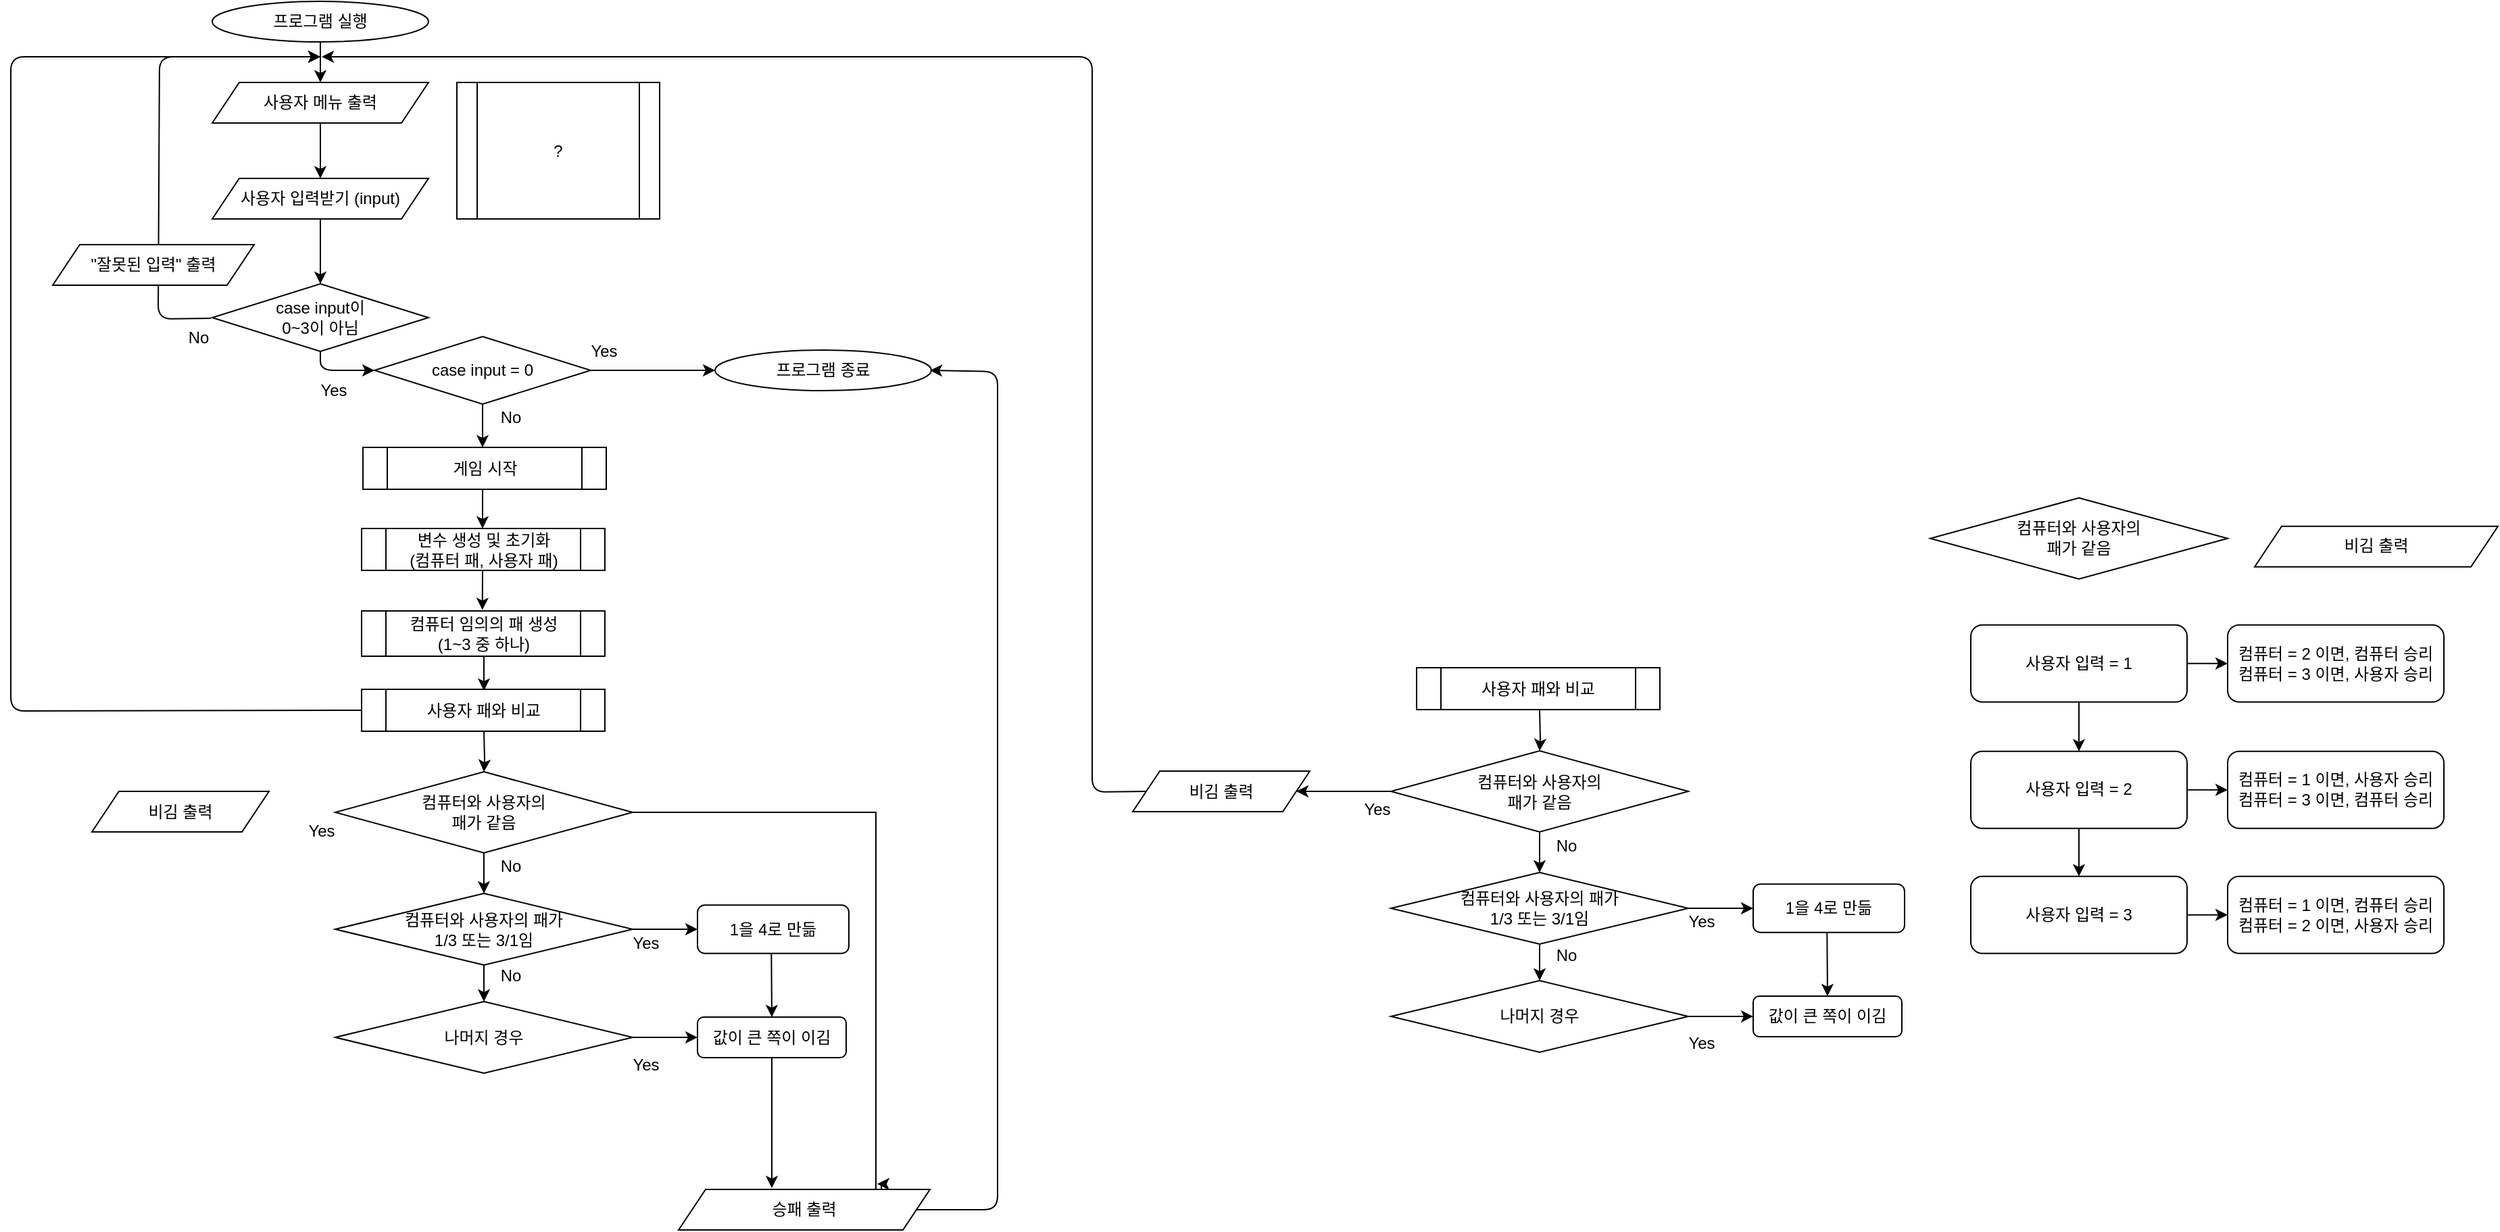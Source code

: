 <mxfile version="15.4.2" type="github">
  <diagram id="C5RBs43oDa-KdzZeNtuy" name="Page-1">
    <mxGraphModel dx="1666" dy="712" grid="1" gridSize="10" guides="1" tooltips="1" connect="1" arrows="1" fold="1" page="1" pageScale="1" pageWidth="827" pageHeight="1169" math="0" shadow="0">
      <root>
        <mxCell id="WIyWlLk6GJQsqaUBKTNV-0" />
        <mxCell id="WIyWlLk6GJQsqaUBKTNV-1" parent="WIyWlLk6GJQsqaUBKTNV-0" />
        <mxCell id="wrmkeq0CH1wcc1o3O_WX-75" value="" style="edgeStyle=orthogonalEdgeStyle;rounded=0;orthogonalLoop=1;jettySize=auto;html=1;" parent="WIyWlLk6GJQsqaUBKTNV-1" source="wrmkeq0CH1wcc1o3O_WX-0" target="wrmkeq0CH1wcc1o3O_WX-74" edge="1">
          <mxGeometry relative="1" as="geometry" />
        </mxCell>
        <mxCell id="wrmkeq0CH1wcc1o3O_WX-0" value="프로그램 실행" style="ellipse;whiteSpace=wrap;html=1;" parent="WIyWlLk6GJQsqaUBKTNV-1" vertex="1">
          <mxGeometry x="189" y="39" width="160" height="30" as="geometry" />
        </mxCell>
        <mxCell id="wrmkeq0CH1wcc1o3O_WX-3" value="&lt;font style=&quot;font-size: 12px&quot;&gt;case input이 &lt;br&gt;0~3이 아님&lt;br&gt;&lt;/font&gt;" style="rhombus;whiteSpace=wrap;html=1;" parent="WIyWlLk6GJQsqaUBKTNV-1" vertex="1">
          <mxGeometry x="189" y="248" width="160" height="50" as="geometry" />
        </mxCell>
        <mxCell id="wrmkeq0CH1wcc1o3O_WX-5" value="" style="endArrow=classic;html=1;" parent="WIyWlLk6GJQsqaUBKTNV-1" edge="1">
          <mxGeometry width="50" height="50" relative="1" as="geometry">
            <mxPoint x="188" y="273.5" as="sourcePoint" />
            <mxPoint x="269" y="80" as="targetPoint" />
            <Array as="points">
              <mxPoint x="149" y="274" />
              <mxPoint x="150" y="80" />
            </Array>
          </mxGeometry>
        </mxCell>
        <mxCell id="wrmkeq0CH1wcc1o3O_WX-12" value="" style="endArrow=classic;html=1;exitX=0.5;exitY=1;exitDx=0;exitDy=0;entryX=0;entryY=0.5;entryDx=0;entryDy=0;" parent="WIyWlLk6GJQsqaUBKTNV-1" source="wrmkeq0CH1wcc1o3O_WX-3" target="wrmkeq0CH1wcc1o3O_WX-44" edge="1">
          <mxGeometry width="50" height="50" relative="1" as="geometry">
            <mxPoint x="549" y="228" as="sourcePoint" />
            <mxPoint x="549" y="255" as="targetPoint" />
            <Array as="points">
              <mxPoint x="269" y="312" />
            </Array>
          </mxGeometry>
        </mxCell>
        <mxCell id="wrmkeq0CH1wcc1o3O_WX-13" value="" style="endArrow=classic;html=1;exitX=0.5;exitY=1;exitDx=0;exitDy=0;entryX=0.5;entryY=0;entryDx=0;entryDy=0;" parent="WIyWlLk6GJQsqaUBKTNV-1" edge="1">
          <mxGeometry width="50" height="50" relative="1" as="geometry">
            <mxPoint x="389.0" y="336" as="sourcePoint" />
            <mxPoint x="389" y="369" as="targetPoint" />
            <Array as="points" />
          </mxGeometry>
        </mxCell>
        <mxCell id="wrmkeq0CH1wcc1o3O_WX-27" value="No" style="text;html=1;strokeColor=none;fillColor=none;align=center;verticalAlign=middle;whiteSpace=wrap;rounded=0;" parent="WIyWlLk6GJQsqaUBKTNV-1" vertex="1">
          <mxGeometry x="159" y="278" width="40" height="20" as="geometry" />
        </mxCell>
        <mxCell id="wrmkeq0CH1wcc1o3O_WX-34" value="Yes" style="text;html=1;strokeColor=none;fillColor=none;align=center;verticalAlign=middle;whiteSpace=wrap;rounded=0;" parent="WIyWlLk6GJQsqaUBKTNV-1" vertex="1">
          <mxGeometry x="259" y="317" width="40" height="20" as="geometry" />
        </mxCell>
        <mxCell id="wrmkeq0CH1wcc1o3O_WX-35" value="Yes" style="text;html=1;strokeColor=none;fillColor=none;align=center;verticalAlign=middle;whiteSpace=wrap;rounded=0;" parent="WIyWlLk6GJQsqaUBKTNV-1" vertex="1">
          <mxGeometry x="459" y="288" width="40" height="20" as="geometry" />
        </mxCell>
        <mxCell id="wrmkeq0CH1wcc1o3O_WX-44" value="case input = 0" style="rhombus;whiteSpace=wrap;html=1;" parent="WIyWlLk6GJQsqaUBKTNV-1" vertex="1">
          <mxGeometry x="309" y="287" width="160" height="50" as="geometry" />
        </mxCell>
        <mxCell id="wrmkeq0CH1wcc1o3O_WX-49" value="No" style="text;html=1;strokeColor=none;fillColor=none;align=center;verticalAlign=middle;whiteSpace=wrap;rounded=0;" parent="WIyWlLk6GJQsqaUBKTNV-1" vertex="1">
          <mxGeometry x="390" y="337" width="40" height="20" as="geometry" />
        </mxCell>
        <mxCell id="wrmkeq0CH1wcc1o3O_WX-50" value="" style="endArrow=classic;html=1;exitX=1;exitY=0.5;exitDx=0;exitDy=0;entryX=0;entryY=0.5;entryDx=0;entryDy=0;" parent="WIyWlLk6GJQsqaUBKTNV-1" edge="1" target="wrmkeq0CH1wcc1o3O_WX-53">
          <mxGeometry width="50" height="50" relative="1" as="geometry">
            <mxPoint x="469" y="312" as="sourcePoint" />
            <mxPoint x="699" y="312" as="targetPoint" />
            <Array as="points">
              <mxPoint x="509" y="312" />
            </Array>
          </mxGeometry>
        </mxCell>
        <mxCell id="wrmkeq0CH1wcc1o3O_WX-53" value="프로그램 종료" style="ellipse;whiteSpace=wrap;html=1;" parent="WIyWlLk6GJQsqaUBKTNV-1" vertex="1">
          <mxGeometry x="561" y="297" width="160" height="30" as="geometry" />
        </mxCell>
        <mxCell id="9fOu5umkdslqVChfXTIq-0" value="" style="edgeStyle=orthogonalEdgeStyle;rounded=0;orthogonalLoop=1;jettySize=auto;html=1;" edge="1" parent="WIyWlLk6GJQsqaUBKTNV-1" target="wrmkeq0CH1wcc1o3O_WX-96">
          <mxGeometry relative="1" as="geometry">
            <mxPoint x="390" y="579" as="sourcePoint" />
          </mxGeometry>
        </mxCell>
        <mxCell id="wrmkeq0CH1wcc1o3O_WX-60" value="" style="endArrow=classic;html=1;exitX=0;exitY=0.5;exitDx=0;exitDy=0;" parent="WIyWlLk6GJQsqaUBKTNV-1" source="9fOu5umkdslqVChfXTIq-45" edge="1">
          <mxGeometry width="50" height="50" relative="1" as="geometry">
            <mxPoint x="509" y="681" as="sourcePoint" />
            <mxPoint x="269" y="80" as="targetPoint" />
            <Array as="points">
              <mxPoint x="40" y="564" />
              <mxPoint x="40" y="388" />
              <mxPoint x="40" y="80" />
              <mxPoint x="180" y="80" />
            </Array>
          </mxGeometry>
        </mxCell>
        <mxCell id="wrmkeq0CH1wcc1o3O_WX-63" value="Yes" style="text;html=1;strokeColor=none;fillColor=none;align=center;verticalAlign=middle;whiteSpace=wrap;rounded=0;" parent="WIyWlLk6GJQsqaUBKTNV-1" vertex="1">
          <mxGeometry x="250" y="642" width="40" height="21" as="geometry" />
        </mxCell>
        <mxCell id="9fOu5umkdslqVChfXTIq-42" value="" style="edgeStyle=orthogonalEdgeStyle;rounded=0;orthogonalLoop=1;jettySize=auto;html=1;entryX=0.493;entryY=-0.006;entryDx=0;entryDy=0;entryPerimeter=0;" edge="1" parent="WIyWlLk6GJQsqaUBKTNV-1">
          <mxGeometry relative="1" as="geometry">
            <mxPoint x="389" y="459" as="sourcePoint" />
            <mxPoint x="388.88" y="489.296" as="targetPoint" />
          </mxGeometry>
        </mxCell>
        <mxCell id="9fOu5umkdslqVChfXTIq-39" value="" style="edgeStyle=orthogonalEdgeStyle;rounded=0;orthogonalLoop=1;jettySize=auto;html=1;" edge="1" parent="WIyWlLk6GJQsqaUBKTNV-1" source="wrmkeq0CH1wcc1o3O_WX-74" target="9fOu5umkdslqVChfXTIq-10">
          <mxGeometry relative="1" as="geometry" />
        </mxCell>
        <mxCell id="wrmkeq0CH1wcc1o3O_WX-74" value="사용자 메뉴 출력" style="shape=parallelogram;perimeter=parallelogramPerimeter;whiteSpace=wrap;html=1;fixedSize=1;" parent="WIyWlLk6GJQsqaUBKTNV-1" vertex="1">
          <mxGeometry x="189" y="99" width="160" height="30" as="geometry" />
        </mxCell>
        <mxCell id="wrmkeq0CH1wcc1o3O_WX-92" value="" style="endArrow=classic;html=1;exitX=1;exitY=0.5;exitDx=0;exitDy=0;" parent="WIyWlLk6GJQsqaUBKTNV-1" source="9fOu5umkdslqVChfXTIq-11" edge="1">
          <mxGeometry width="50" height="50" relative="1" as="geometry">
            <mxPoint x="710" y="948" as="sourcePoint" />
            <mxPoint x="720" y="312" as="targetPoint" />
            <Array as="points">
              <mxPoint x="770" y="933" />
              <mxPoint x="770" y="313" />
            </Array>
          </mxGeometry>
        </mxCell>
        <mxCell id="wrmkeq0CH1wcc1o3O_WX-94" value="" style="endArrow=classic;html=1;exitX=0.488;exitY=0.996;exitDx=0;exitDy=0;entryX=0.5;entryY=0;entryDx=0;entryDy=0;exitPerimeter=0;" parent="WIyWlLk6GJQsqaUBKTNV-1" source="9fOu5umkdslqVChfXTIq-30" edge="1" target="9fOu5umkdslqVChfXTIq-8">
          <mxGeometry width="50" height="50" relative="1" as="geometry">
            <mxPoint x="658.0" y="727" as="sourcePoint" />
            <mxPoint x="690" y="917" as="targetPoint" />
            <Array as="points" />
          </mxGeometry>
        </mxCell>
        <mxCell id="9fOu5umkdslqVChfXTIq-2" value="" style="edgeStyle=orthogonalEdgeStyle;rounded=0;orthogonalLoop=1;jettySize=auto;html=1;" edge="1" parent="WIyWlLk6GJQsqaUBKTNV-1" source="wrmkeq0CH1wcc1o3O_WX-96" target="9fOu5umkdslqVChfXTIq-1">
          <mxGeometry relative="1" as="geometry" />
        </mxCell>
        <mxCell id="9fOu5umkdslqVChfXTIq-74" value="" style="edgeStyle=orthogonalEdgeStyle;rounded=0;orthogonalLoop=1;jettySize=auto;html=1;entryX=0.79;entryY=-0.133;entryDx=0;entryDy=0;entryPerimeter=0;" edge="1" parent="WIyWlLk6GJQsqaUBKTNV-1" source="wrmkeq0CH1wcc1o3O_WX-96" target="9fOu5umkdslqVChfXTIq-11">
          <mxGeometry relative="1" as="geometry">
            <mxPoint x="630" y="639" as="targetPoint" />
            <Array as="points">
              <mxPoint x="680" y="639" />
              <mxPoint x="680" y="918" />
              <mxPoint x="684" y="918" />
              <mxPoint x="684" y="914" />
            </Array>
          </mxGeometry>
        </mxCell>
        <mxCell id="wrmkeq0CH1wcc1o3O_WX-96" value="컴퓨터와 사용자의&lt;br&gt;패가 같음" style="rhombus;whiteSpace=wrap;html=1;" parent="WIyWlLk6GJQsqaUBKTNV-1" vertex="1">
          <mxGeometry x="280" y="609" width="220" height="60" as="geometry" />
        </mxCell>
        <mxCell id="wrmkeq0CH1wcc1o3O_WX-98" value="" style="endArrow=classic;html=1;exitX=0.5;exitY=1;exitDx=0;exitDy=0;entryX=0.5;entryY=0;entryDx=0;entryDy=0;" parent="WIyWlLk6GJQsqaUBKTNV-1" edge="1">
          <mxGeometry width="50" height="50" relative="1" as="geometry">
            <mxPoint x="389" y="399" as="sourcePoint" />
            <mxPoint x="389" y="429" as="targetPoint" />
            <Array as="points" />
          </mxGeometry>
        </mxCell>
        <mxCell id="wrmkeq0CH1wcc1o3O_WX-101" value="" style="endArrow=classic;html=1;exitX=0.5;exitY=1;exitDx=0;exitDy=0;entryX=0.5;entryY=0;entryDx=0;entryDy=0;" parent="WIyWlLk6GJQsqaUBKTNV-1" edge="1">
          <mxGeometry width="50" height="50" relative="1" as="geometry">
            <mxPoint x="390" y="523.5" as="sourcePoint" />
            <mxPoint x="390" y="549" as="targetPoint" />
            <Array as="points" />
          </mxGeometry>
        </mxCell>
        <mxCell id="9fOu5umkdslqVChfXTIq-5" value="" style="edgeStyle=orthogonalEdgeStyle;rounded=0;orthogonalLoop=1;jettySize=auto;html=1;entryX=0;entryY=0.5;entryDx=0;entryDy=0;exitX=1;exitY=0.5;exitDx=0;exitDy=0;" edge="1" parent="WIyWlLk6GJQsqaUBKTNV-1" source="9fOu5umkdslqVChfXTIq-1" target="9fOu5umkdslqVChfXTIq-30">
          <mxGeometry relative="1" as="geometry">
            <mxPoint x="539" y="727" as="targetPoint" />
            <Array as="points">
              <mxPoint x="510" y="726" />
              <mxPoint x="510" y="726" />
            </Array>
          </mxGeometry>
        </mxCell>
        <mxCell id="9fOu5umkdslqVChfXTIq-1" value="컴퓨터와 사용자의 패가 &lt;br&gt;1/3 또는 3/1임" style="rhombus;whiteSpace=wrap;html=1;" vertex="1" parent="WIyWlLk6GJQsqaUBKTNV-1">
          <mxGeometry x="280" y="699" width="220" height="53" as="geometry" />
        </mxCell>
        <mxCell id="9fOu5umkdslqVChfXTIq-3" value="No" style="text;html=1;strokeColor=none;fillColor=none;align=center;verticalAlign=middle;whiteSpace=wrap;rounded=0;" vertex="1" parent="WIyWlLk6GJQsqaUBKTNV-1">
          <mxGeometry x="390" y="669" width="40" height="20" as="geometry" />
        </mxCell>
        <mxCell id="9fOu5umkdslqVChfXTIq-8" value="값이 큰 쪽이 이김" style="rounded=1;whiteSpace=wrap;html=1;" vertex="1" parent="WIyWlLk6GJQsqaUBKTNV-1">
          <mxGeometry x="548" y="790.5" width="110" height="30" as="geometry" />
        </mxCell>
        <mxCell id="9fOu5umkdslqVChfXTIq-38" value="" style="edgeStyle=orthogonalEdgeStyle;rounded=0;orthogonalLoop=1;jettySize=auto;html=1;" edge="1" parent="WIyWlLk6GJQsqaUBKTNV-1" source="9fOu5umkdslqVChfXTIq-10" target="wrmkeq0CH1wcc1o3O_WX-3">
          <mxGeometry relative="1" as="geometry" />
        </mxCell>
        <mxCell id="9fOu5umkdslqVChfXTIq-10" value="사용자 입력받기 (input)" style="shape=parallelogram;perimeter=parallelogramPerimeter;whiteSpace=wrap;html=1;fixedSize=1;" vertex="1" parent="WIyWlLk6GJQsqaUBKTNV-1">
          <mxGeometry x="189" y="170" width="160" height="30" as="geometry" />
        </mxCell>
        <mxCell id="9fOu5umkdslqVChfXTIq-11" value="승패 출력" style="shape=parallelogram;perimeter=parallelogramPerimeter;whiteSpace=wrap;html=1;fixedSize=1;" vertex="1" parent="WIyWlLk6GJQsqaUBKTNV-1">
          <mxGeometry x="534" y="918" width="186" height="30" as="geometry" />
        </mxCell>
        <mxCell id="9fOu5umkdslqVChfXTIq-12" value="Yes" style="text;html=1;strokeColor=none;fillColor=none;align=center;verticalAlign=middle;whiteSpace=wrap;rounded=0;" vertex="1" parent="WIyWlLk6GJQsqaUBKTNV-1">
          <mxGeometry x="490" y="725" width="40" height="21" as="geometry" />
        </mxCell>
        <mxCell id="9fOu5umkdslqVChfXTIq-13" value="Yes" style="text;html=1;strokeColor=none;fillColor=none;align=center;verticalAlign=middle;whiteSpace=wrap;rounded=0;" vertex="1" parent="WIyWlLk6GJQsqaUBKTNV-1">
          <mxGeometry x="490" y="815" width="40" height="21" as="geometry" />
        </mxCell>
        <mxCell id="9fOu5umkdslqVChfXTIq-14" value="No" style="text;html=1;strokeColor=none;fillColor=none;align=center;verticalAlign=middle;whiteSpace=wrap;rounded=0;" vertex="1" parent="WIyWlLk6GJQsqaUBKTNV-1">
          <mxGeometry x="390" y="750" width="40" height="20" as="geometry" />
        </mxCell>
        <mxCell id="9fOu5umkdslqVChfXTIq-16" value="" style="endArrow=classic;html=1;exitX=0.5;exitY=1;exitDx=0;exitDy=0;" edge="1" parent="WIyWlLk6GJQsqaUBKTNV-1" source="9fOu5umkdslqVChfXTIq-8">
          <mxGeometry width="50" height="50" relative="1" as="geometry">
            <mxPoint x="668" y="737.0" as="sourcePoint" />
            <mxPoint x="603" y="917" as="targetPoint" />
            <Array as="points">
              <mxPoint x="603" y="887" />
            </Array>
          </mxGeometry>
        </mxCell>
        <mxCell id="9fOu5umkdslqVChfXTIq-18" value="&quot;잘못된 입력&quot; 출력" style="shape=parallelogram;perimeter=parallelogramPerimeter;whiteSpace=wrap;html=1;fixedSize=1;" vertex="1" parent="WIyWlLk6GJQsqaUBKTNV-1">
          <mxGeometry x="71" y="219" width="149" height="30" as="geometry" />
        </mxCell>
        <mxCell id="9fOu5umkdslqVChfXTIq-25" value="" style="edgeStyle=orthogonalEdgeStyle;rounded=0;orthogonalLoop=1;jettySize=auto;html=1;" edge="1" parent="WIyWlLk6GJQsqaUBKTNV-1" source="9fOu5umkdslqVChfXTIq-19" target="9fOu5umkdslqVChfXTIq-20">
          <mxGeometry relative="1" as="geometry" />
        </mxCell>
        <mxCell id="9fOu5umkdslqVChfXTIq-27" value="" style="edgeStyle=orthogonalEdgeStyle;rounded=0;orthogonalLoop=1;jettySize=auto;html=1;" edge="1" parent="WIyWlLk6GJQsqaUBKTNV-1" source="9fOu5umkdslqVChfXTIq-19" target="9fOu5umkdslqVChfXTIq-22">
          <mxGeometry relative="1" as="geometry" />
        </mxCell>
        <mxCell id="9fOu5umkdslqVChfXTIq-19" value="사용자 입력 = 1" style="rounded=1;whiteSpace=wrap;html=1;" vertex="1" parent="WIyWlLk6GJQsqaUBKTNV-1">
          <mxGeometry x="1490" y="500.38" width="160" height="57" as="geometry" />
        </mxCell>
        <mxCell id="9fOu5umkdslqVChfXTIq-26" value="" style="edgeStyle=orthogonalEdgeStyle;rounded=0;orthogonalLoop=1;jettySize=auto;html=1;" edge="1" parent="WIyWlLk6GJQsqaUBKTNV-1" source="9fOu5umkdslqVChfXTIq-20" target="9fOu5umkdslqVChfXTIq-21">
          <mxGeometry relative="1" as="geometry" />
        </mxCell>
        <mxCell id="9fOu5umkdslqVChfXTIq-28" value="" style="edgeStyle=orthogonalEdgeStyle;rounded=0;orthogonalLoop=1;jettySize=auto;html=1;" edge="1" parent="WIyWlLk6GJQsqaUBKTNV-1" source="9fOu5umkdslqVChfXTIq-20" target="9fOu5umkdslqVChfXTIq-23">
          <mxGeometry relative="1" as="geometry" />
        </mxCell>
        <mxCell id="9fOu5umkdslqVChfXTIq-20" value="사용자 입력 = 2" style="rounded=1;whiteSpace=wrap;html=1;" vertex="1" parent="WIyWlLk6GJQsqaUBKTNV-1">
          <mxGeometry x="1490" y="593.88" width="160" height="57" as="geometry" />
        </mxCell>
        <mxCell id="9fOu5umkdslqVChfXTIq-31" value="" style="edgeStyle=orthogonalEdgeStyle;rounded=0;orthogonalLoop=1;jettySize=auto;html=1;" edge="1" parent="WIyWlLk6GJQsqaUBKTNV-1" source="9fOu5umkdslqVChfXTIq-21" target="9fOu5umkdslqVChfXTIq-24">
          <mxGeometry relative="1" as="geometry" />
        </mxCell>
        <mxCell id="9fOu5umkdslqVChfXTIq-21" value="사용자 입력 = 3" style="rounded=1;whiteSpace=wrap;html=1;" vertex="1" parent="WIyWlLk6GJQsqaUBKTNV-1">
          <mxGeometry x="1490" y="686.38" width="160" height="57" as="geometry" />
        </mxCell>
        <mxCell id="9fOu5umkdslqVChfXTIq-22" value="컴퓨터 = 2 이면, 컴퓨터 승리&lt;br&gt;컴퓨터 = 3 이면, 사용자 승리" style="rounded=1;whiteSpace=wrap;html=1;" vertex="1" parent="WIyWlLk6GJQsqaUBKTNV-1">
          <mxGeometry x="1680" y="500.38" width="160" height="57" as="geometry" />
        </mxCell>
        <mxCell id="9fOu5umkdslqVChfXTIq-23" value="컴퓨터 = 1 이면, 사용자 승리&lt;br&gt;컴퓨터 = 3 이면, 컴퓨터 승리" style="rounded=1;whiteSpace=wrap;html=1;" vertex="1" parent="WIyWlLk6GJQsqaUBKTNV-1">
          <mxGeometry x="1680" y="593.88" width="160" height="57" as="geometry" />
        </mxCell>
        <mxCell id="9fOu5umkdslqVChfXTIq-24" value="컴퓨터 = 1 이면, 컴퓨터 승리&lt;br&gt;컴퓨터 = 2 이면, 사용자 승리" style="rounded=1;whiteSpace=wrap;html=1;" vertex="1" parent="WIyWlLk6GJQsqaUBKTNV-1">
          <mxGeometry x="1680" y="686.38" width="160" height="57" as="geometry" />
        </mxCell>
        <mxCell id="9fOu5umkdslqVChfXTIq-29" value="나머지 경우" style="rhombus;whiteSpace=wrap;html=1;" vertex="1" parent="WIyWlLk6GJQsqaUBKTNV-1">
          <mxGeometry x="280" y="779" width="220" height="53" as="geometry" />
        </mxCell>
        <mxCell id="9fOu5umkdslqVChfXTIq-30" value="1을 4로 만듦" style="rounded=1;whiteSpace=wrap;html=1;" vertex="1" parent="WIyWlLk6GJQsqaUBKTNV-1">
          <mxGeometry x="548" y="707.63" width="112" height="35.75" as="geometry" />
        </mxCell>
        <mxCell id="9fOu5umkdslqVChfXTIq-32" value="컴퓨터와 사용자의&lt;br&gt;패가 같음" style="rhombus;whiteSpace=wrap;html=1;" vertex="1" parent="WIyWlLk6GJQsqaUBKTNV-1">
          <mxGeometry x="1460" y="406.38" width="220" height="60" as="geometry" />
        </mxCell>
        <mxCell id="9fOu5umkdslqVChfXTIq-33" value="비김 출력" style="shape=parallelogram;perimeter=parallelogramPerimeter;whiteSpace=wrap;html=1;fixedSize=1;" vertex="1" parent="WIyWlLk6GJQsqaUBKTNV-1">
          <mxGeometry x="1700" y="427.38" width="180" height="30" as="geometry" />
        </mxCell>
        <mxCell id="9fOu5umkdslqVChfXTIq-36" value="" style="endArrow=classic;html=1;exitX=0.5;exitY=1;exitDx=0;exitDy=0;entryX=0.5;entryY=0;entryDx=0;entryDy=0;" edge="1" parent="WIyWlLk6GJQsqaUBKTNV-1" source="9fOu5umkdslqVChfXTIq-1" target="9fOu5umkdslqVChfXTIq-29">
          <mxGeometry width="50" height="50" relative="1" as="geometry">
            <mxPoint x="400" y="537" as="sourcePoint" />
            <mxPoint x="400" y="567" as="targetPoint" />
            <Array as="points" />
          </mxGeometry>
        </mxCell>
        <mxCell id="9fOu5umkdslqVChfXTIq-44" value="" style="edgeStyle=orthogonalEdgeStyle;rounded=0;orthogonalLoop=1;jettySize=auto;html=1;entryX=0;entryY=0.5;entryDx=0;entryDy=0;exitX=1;exitY=0.5;exitDx=0;exitDy=0;" edge="1" parent="WIyWlLk6GJQsqaUBKTNV-1" source="9fOu5umkdslqVChfXTIq-29" target="9fOu5umkdslqVChfXTIq-8">
          <mxGeometry relative="1" as="geometry">
            <mxPoint x="500" y="810" as="sourcePoint" />
            <mxPoint x="539.05" y="813.38" as="targetPoint" />
            <Array as="points" />
          </mxGeometry>
        </mxCell>
        <mxCell id="9fOu5umkdslqVChfXTIq-45" value="사용자 패와 비교" style="shape=process;whiteSpace=wrap;html=1;backgroundOutline=1;" vertex="1" parent="WIyWlLk6GJQsqaUBKTNV-1">
          <mxGeometry x="299.5" y="548" width="180" height="31" as="geometry" />
        </mxCell>
        <mxCell id="9fOu5umkdslqVChfXTIq-46" value="&lt;span&gt;게임 시작&lt;/span&gt;" style="shape=process;whiteSpace=wrap;html=1;backgroundOutline=1;" vertex="1" parent="WIyWlLk6GJQsqaUBKTNV-1">
          <mxGeometry x="300.5" y="369" width="180" height="31" as="geometry" />
        </mxCell>
        <mxCell id="9fOu5umkdslqVChfXTIq-47" value="변수 생성 및 초기화&lt;br&gt;(컴퓨터 패, 사용자 패)" style="shape=process;whiteSpace=wrap;html=1;backgroundOutline=1;" vertex="1" parent="WIyWlLk6GJQsqaUBKTNV-1">
          <mxGeometry x="299.5" y="429" width="180" height="31" as="geometry" />
        </mxCell>
        <mxCell id="9fOu5umkdslqVChfXTIq-48" value="컴퓨터 임의의 패 생성&lt;br&gt;(1~3 중 하나)" style="shape=process;whiteSpace=wrap;html=1;backgroundOutline=1;" vertex="1" parent="WIyWlLk6GJQsqaUBKTNV-1">
          <mxGeometry x="299.5" y="490" width="180" height="33.5" as="geometry" />
        </mxCell>
        <mxCell id="9fOu5umkdslqVChfXTIq-49" value="&lt;span&gt;?&lt;/span&gt;" style="shape=process;whiteSpace=wrap;html=1;backgroundOutline=1;" vertex="1" parent="WIyWlLk6GJQsqaUBKTNV-1">
          <mxGeometry x="370" y="99" width="150" height="101" as="geometry" />
        </mxCell>
        <mxCell id="9fOu5umkdslqVChfXTIq-51" value="" style="edgeStyle=orthogonalEdgeStyle;rounded=0;orthogonalLoop=1;jettySize=auto;html=1;" edge="1" parent="WIyWlLk6GJQsqaUBKTNV-1" target="9fOu5umkdslqVChfXTIq-55">
          <mxGeometry relative="1" as="geometry">
            <mxPoint x="1171" y="563.5" as="sourcePoint" />
          </mxGeometry>
        </mxCell>
        <mxCell id="9fOu5umkdslqVChfXTIq-52" value="Yes" style="text;html=1;strokeColor=none;fillColor=none;align=center;verticalAlign=middle;whiteSpace=wrap;rounded=0;" vertex="1" parent="WIyWlLk6GJQsqaUBKTNV-1">
          <mxGeometry x="1031" y="626.5" width="40" height="21" as="geometry" />
        </mxCell>
        <mxCell id="9fOu5umkdslqVChfXTIq-53" value="" style="endArrow=classic;html=1;exitX=0.488;exitY=0.996;exitDx=0;exitDy=0;entryX=0.5;entryY=0;entryDx=0;entryDy=0;exitPerimeter=0;" edge="1" parent="WIyWlLk6GJQsqaUBKTNV-1" source="9fOu5umkdslqVChfXTIq-66" target="9fOu5umkdslqVChfXTIq-60">
          <mxGeometry width="50" height="50" relative="1" as="geometry">
            <mxPoint x="1439.0" y="711.5" as="sourcePoint" />
            <mxPoint x="1471" y="901.5" as="targetPoint" />
            <Array as="points" />
          </mxGeometry>
        </mxCell>
        <mxCell id="9fOu5umkdslqVChfXTIq-54" value="" style="edgeStyle=orthogonalEdgeStyle;rounded=0;orthogonalLoop=1;jettySize=auto;html=1;" edge="1" parent="WIyWlLk6GJQsqaUBKTNV-1" source="9fOu5umkdslqVChfXTIq-55" target="9fOu5umkdslqVChfXTIq-58">
          <mxGeometry relative="1" as="geometry" />
        </mxCell>
        <mxCell id="9fOu5umkdslqVChfXTIq-55" value="컴퓨터와 사용자의&lt;br&gt;패가 같음" style="rhombus;whiteSpace=wrap;html=1;" vertex="1" parent="WIyWlLk6GJQsqaUBKTNV-1">
          <mxGeometry x="1061" y="593.5" width="220" height="60" as="geometry" />
        </mxCell>
        <mxCell id="9fOu5umkdslqVChfXTIq-57" value="" style="edgeStyle=orthogonalEdgeStyle;rounded=0;orthogonalLoop=1;jettySize=auto;html=1;entryX=0;entryY=0.5;entryDx=0;entryDy=0;exitX=1;exitY=0.5;exitDx=0;exitDy=0;" edge="1" parent="WIyWlLk6GJQsqaUBKTNV-1" source="9fOu5umkdslqVChfXTIq-58" target="9fOu5umkdslqVChfXTIq-66">
          <mxGeometry relative="1" as="geometry">
            <mxPoint x="1320" y="711.5" as="targetPoint" />
            <Array as="points">
              <mxPoint x="1291" y="710.5" />
              <mxPoint x="1291" y="710.5" />
            </Array>
          </mxGeometry>
        </mxCell>
        <mxCell id="9fOu5umkdslqVChfXTIq-58" value="컴퓨터와 사용자의 패가 &lt;br&gt;1/3 또는 3/1임" style="rhombus;whiteSpace=wrap;html=1;" vertex="1" parent="WIyWlLk6GJQsqaUBKTNV-1">
          <mxGeometry x="1061" y="683.5" width="220" height="53" as="geometry" />
        </mxCell>
        <mxCell id="9fOu5umkdslqVChfXTIq-59" value="No" style="text;html=1;strokeColor=none;fillColor=none;align=center;verticalAlign=middle;whiteSpace=wrap;rounded=0;" vertex="1" parent="WIyWlLk6GJQsqaUBKTNV-1">
          <mxGeometry x="1171" y="653.5" width="40" height="20" as="geometry" />
        </mxCell>
        <mxCell id="9fOu5umkdslqVChfXTIq-60" value="값이 큰 쪽이 이김" style="rounded=1;whiteSpace=wrap;html=1;" vertex="1" parent="WIyWlLk6GJQsqaUBKTNV-1">
          <mxGeometry x="1329" y="775" width="110" height="30" as="geometry" />
        </mxCell>
        <mxCell id="9fOu5umkdslqVChfXTIq-61" value="Yes" style="text;html=1;strokeColor=none;fillColor=none;align=center;verticalAlign=middle;whiteSpace=wrap;rounded=0;" vertex="1" parent="WIyWlLk6GJQsqaUBKTNV-1">
          <mxGeometry x="1271" y="709.5" width="40" height="21" as="geometry" />
        </mxCell>
        <mxCell id="9fOu5umkdslqVChfXTIq-62" value="Yes" style="text;html=1;strokeColor=none;fillColor=none;align=center;verticalAlign=middle;whiteSpace=wrap;rounded=0;" vertex="1" parent="WIyWlLk6GJQsqaUBKTNV-1">
          <mxGeometry x="1271" y="799.5" width="40" height="21" as="geometry" />
        </mxCell>
        <mxCell id="9fOu5umkdslqVChfXTIq-63" value="No" style="text;html=1;strokeColor=none;fillColor=none;align=center;verticalAlign=middle;whiteSpace=wrap;rounded=0;" vertex="1" parent="WIyWlLk6GJQsqaUBKTNV-1">
          <mxGeometry x="1171" y="734.5" width="40" height="20" as="geometry" />
        </mxCell>
        <mxCell id="9fOu5umkdslqVChfXTIq-64" value="비김 출력" style="shape=parallelogram;perimeter=parallelogramPerimeter;whiteSpace=wrap;html=1;fixedSize=1;" vertex="1" parent="WIyWlLk6GJQsqaUBKTNV-1">
          <mxGeometry x="870" y="608.5" width="131" height="30" as="geometry" />
        </mxCell>
        <mxCell id="9fOu5umkdslqVChfXTIq-65" value="나머지 경우" style="rhombus;whiteSpace=wrap;html=1;" vertex="1" parent="WIyWlLk6GJQsqaUBKTNV-1">
          <mxGeometry x="1061" y="763.5" width="220" height="53" as="geometry" />
        </mxCell>
        <mxCell id="9fOu5umkdslqVChfXTIq-66" value="1을 4로 만듦" style="rounded=1;whiteSpace=wrap;html=1;" vertex="1" parent="WIyWlLk6GJQsqaUBKTNV-1">
          <mxGeometry x="1329" y="692.13" width="112" height="35.75" as="geometry" />
        </mxCell>
        <mxCell id="9fOu5umkdslqVChfXTIq-67" value="" style="endArrow=classic;html=1;exitX=0.5;exitY=1;exitDx=0;exitDy=0;entryX=0.5;entryY=0;entryDx=0;entryDy=0;" edge="1" parent="WIyWlLk6GJQsqaUBKTNV-1" source="9fOu5umkdslqVChfXTIq-58" target="9fOu5umkdslqVChfXTIq-65">
          <mxGeometry width="50" height="50" relative="1" as="geometry">
            <mxPoint x="1181" y="521.5" as="sourcePoint" />
            <mxPoint x="1181" y="551.5" as="targetPoint" />
            <Array as="points" />
          </mxGeometry>
        </mxCell>
        <mxCell id="9fOu5umkdslqVChfXTIq-68" value="" style="edgeStyle=orthogonalEdgeStyle;rounded=0;orthogonalLoop=1;jettySize=auto;html=1;entryX=0;entryY=0.5;entryDx=0;entryDy=0;exitX=1;exitY=0.5;exitDx=0;exitDy=0;" edge="1" parent="WIyWlLk6GJQsqaUBKTNV-1" source="9fOu5umkdslqVChfXTIq-65" target="9fOu5umkdslqVChfXTIq-60">
          <mxGeometry relative="1" as="geometry">
            <mxPoint x="1281" y="794.5" as="sourcePoint" />
            <mxPoint x="1320.05" y="797.88" as="targetPoint" />
            <Array as="points" />
          </mxGeometry>
        </mxCell>
        <mxCell id="9fOu5umkdslqVChfXTIq-70" value="사용자 패와 비교" style="shape=process;whiteSpace=wrap;html=1;backgroundOutline=1;" vertex="1" parent="WIyWlLk6GJQsqaUBKTNV-1">
          <mxGeometry x="1080" y="532" width="180" height="31" as="geometry" />
        </mxCell>
        <mxCell id="9fOu5umkdslqVChfXTIq-72" value="" style="endArrow=classic;html=1;exitX=0;exitY=0.5;exitDx=0;exitDy=0;" edge="1" parent="WIyWlLk6GJQsqaUBKTNV-1" source="9fOu5umkdslqVChfXTIq-64">
          <mxGeometry width="50" height="50" relative="1" as="geometry">
            <mxPoint x="309.5" y="573.5" as="sourcePoint" />
            <mxPoint x="270" y="80" as="targetPoint" />
            <Array as="points">
              <mxPoint x="840" y="624" />
              <mxPoint x="840" y="80" />
              <mxPoint x="490" y="80" />
            </Array>
          </mxGeometry>
        </mxCell>
        <mxCell id="9fOu5umkdslqVChfXTIq-75" value="비김 출력" style="shape=parallelogram;perimeter=parallelogramPerimeter;whiteSpace=wrap;html=1;fixedSize=1;" vertex="1" parent="WIyWlLk6GJQsqaUBKTNV-1">
          <mxGeometry x="100" y="623.5" width="131" height="30" as="geometry" />
        </mxCell>
        <mxCell id="9fOu5umkdslqVChfXTIq-76" value="" style="endArrow=classic;html=1;exitX=0;exitY=0.5;exitDx=0;exitDy=0;entryX=1;entryY=0.5;entryDx=0;entryDy=0;" edge="1" parent="WIyWlLk6GJQsqaUBKTNV-1" source="9fOu5umkdslqVChfXTIq-55" target="9fOu5umkdslqVChfXTIq-64">
          <mxGeometry width="50" height="50" relative="1" as="geometry">
            <mxPoint x="479" y="322" as="sourcePoint" />
            <mxPoint x="571" y="322" as="targetPoint" />
            <Array as="points" />
          </mxGeometry>
        </mxCell>
      </root>
    </mxGraphModel>
  </diagram>
</mxfile>
